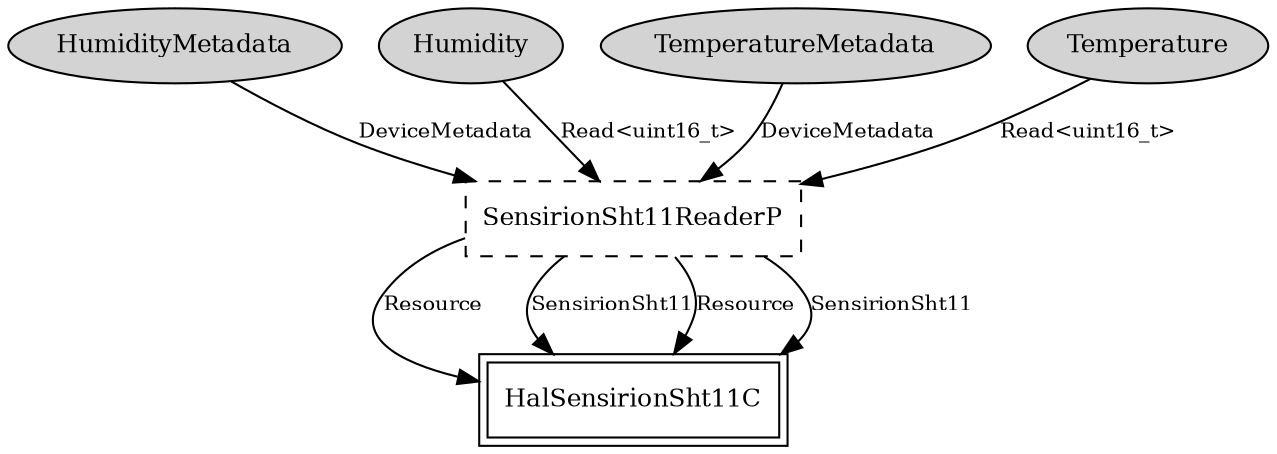 digraph "tos.platforms.telosa.chips.sht11.SensirionSht11C" {
  n0x7f4ee6cf6110 [shape=ellipse, style=filled, label="HumidityMetadata", fontsize=12];
  "SensirionSht11C.SensirionSht11ReaderP" [fontsize=12, shape=box, style=dashed, label="SensirionSht11ReaderP", URL="../chtml/tos.chips.sht11.SensirionSht11ReaderP.html"];
  n0x7f4ee6cf9880 [shape=ellipse, style=filled, label="Humidity", fontsize=12];
  "SensirionSht11C.SensirionSht11ReaderP" [fontsize=12, shape=box, style=dashed, label="SensirionSht11ReaderP", URL="../chtml/tos.chips.sht11.SensirionSht11ReaderP.html"];
  n0x7f4ee6cf9020 [shape=ellipse, style=filled, label="TemperatureMetadata", fontsize=12];
  "SensirionSht11C.SensirionSht11ReaderP" [fontsize=12, shape=box, style=dashed, label="SensirionSht11ReaderP", URL="../chtml/tos.chips.sht11.SensirionSht11ReaderP.html"];
  n0x7f4ee6cfc8f0 [shape=ellipse, style=filled, label="Temperature", fontsize=12];
  "SensirionSht11C.SensirionSht11ReaderP" [fontsize=12, shape=box, style=dashed, label="SensirionSht11ReaderP", URL="../chtml/tos.chips.sht11.SensirionSht11ReaderP.html"];
  "SensirionSht11C.SensirionSht11ReaderP" [fontsize=12, shape=box, style=dashed, label="SensirionSht11ReaderP", URL="../chtml/tos.chips.sht11.SensirionSht11ReaderP.html"];
  "HalSensirionSht11C" [fontsize=12, shape=box,peripheries=2, URL="../chtml/tos.platforms.telosa.chips.sht11.HalSensirionSht11C.html"];
  "SensirionSht11C.SensirionSht11ReaderP" [fontsize=12, shape=box, style=dashed, label="SensirionSht11ReaderP", URL="../chtml/tos.chips.sht11.SensirionSht11ReaderP.html"];
  "HalSensirionSht11C" [fontsize=12, shape=box,peripheries=2, URL="../chtml/tos.platforms.telosa.chips.sht11.HalSensirionSht11C.html"];
  "SensirionSht11C.SensirionSht11ReaderP" [fontsize=12, shape=box, style=dashed, label="SensirionSht11ReaderP", URL="../chtml/tos.chips.sht11.SensirionSht11ReaderP.html"];
  "SensirionSht11C.SensirionSht11ReaderP" [fontsize=12, shape=box, style=dashed, label="SensirionSht11ReaderP", URL="../chtml/tos.chips.sht11.SensirionSht11ReaderP.html"];
  "n0x7f4ee6cf6110" -> "SensirionSht11C.SensirionSht11ReaderP" [label="DeviceMetadata", URL="../ihtml/tos.interfaces.DeviceMetadata.html", fontsize=10];
  "n0x7f4ee6cf9880" -> "SensirionSht11C.SensirionSht11ReaderP" [label="Read<uint16_t>", URL="../ihtml/tos.interfaces.Read.html", fontsize=10];
  "n0x7f4ee6cf9020" -> "SensirionSht11C.SensirionSht11ReaderP" [label="DeviceMetadata", URL="../ihtml/tos.interfaces.DeviceMetadata.html", fontsize=10];
  "n0x7f4ee6cfc8f0" -> "SensirionSht11C.SensirionSht11ReaderP" [label="Read<uint16_t>", URL="../ihtml/tos.interfaces.Read.html", fontsize=10];
  "SensirionSht11C.SensirionSht11ReaderP" -> "HalSensirionSht11C" [label="Resource", URL="../ihtml/tos.interfaces.Resource.html", fontsize=10];
  "SensirionSht11C.SensirionSht11ReaderP" -> "HalSensirionSht11C" [label="SensirionSht11", URL="../ihtml/tos.chips.sht11.SensirionSht11.html", fontsize=10];
  "SensirionSht11C.SensirionSht11ReaderP" -> "HalSensirionSht11C" [label="Resource", URL="../ihtml/tos.interfaces.Resource.html", fontsize=10];
  "SensirionSht11C.SensirionSht11ReaderP" -> "HalSensirionSht11C" [label="SensirionSht11", URL="../ihtml/tos.chips.sht11.SensirionSht11.html", fontsize=10];
}

